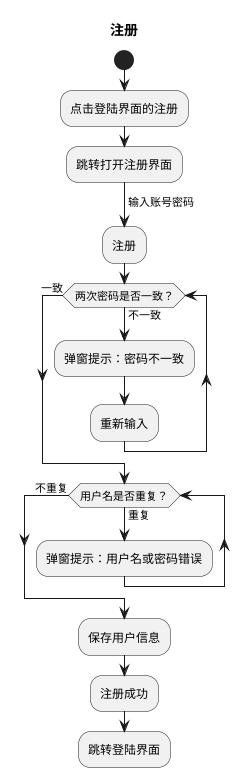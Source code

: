 @startuml LibraryManagementSystem

title 注册

start
:点击登陆界面的注册;
:跳转打开注册界面;
->输入账号密码;
:注册;
while(两次密码是否一致？) is (不一致)
    :弹窗提示：密码不一致;
    :重新输入;
endwhile(一致)
while(用户名是否重复？) is(重复)
    :弹窗提示：用户名或密码错误;
    
endwhile(不重复)
    :保存用户信息;
    :注册成功;
    :跳转登陆界面;
    
    


@enduml